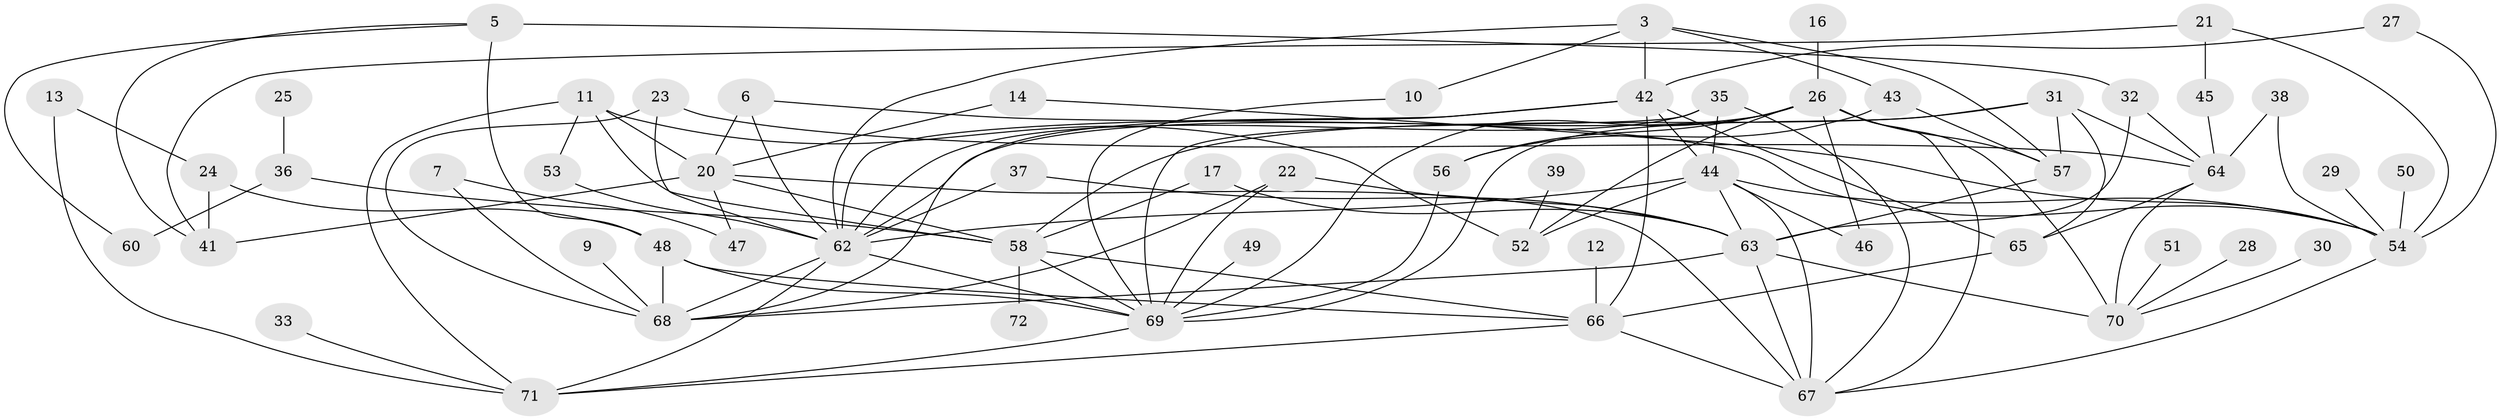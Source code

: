 // original degree distribution, {0: 0.0763888888888889, 1: 0.1597222222222222, 3: 0.16666666666666666, 4: 0.1597222222222222, 5: 0.08333333333333333, 6: 0.041666666666666664, 2: 0.2916666666666667, 7: 0.020833333333333332}
// Generated by graph-tools (version 1.1) at 2025/25/03/09/25 03:25:22]
// undirected, 60 vertices, 116 edges
graph export_dot {
graph [start="1"]
  node [color=gray90,style=filled];
  3;
  5;
  6;
  7;
  9;
  10;
  11;
  12;
  13;
  14;
  16;
  17;
  20;
  21;
  22;
  23;
  24;
  25;
  26;
  27;
  28;
  29;
  30;
  31;
  32;
  33;
  35;
  36;
  37;
  38;
  39;
  41;
  42;
  43;
  44;
  45;
  46;
  47;
  48;
  49;
  50;
  51;
  52;
  53;
  54;
  56;
  57;
  58;
  60;
  62;
  63;
  64;
  65;
  66;
  67;
  68;
  69;
  70;
  71;
  72;
  3 -- 10 [weight=1.0];
  3 -- 42 [weight=1.0];
  3 -- 43 [weight=1.0];
  3 -- 57 [weight=1.0];
  3 -- 62 [weight=1.0];
  5 -- 32 [weight=2.0];
  5 -- 41 [weight=1.0];
  5 -- 48 [weight=1.0];
  5 -- 60 [weight=1.0];
  6 -- 20 [weight=1.0];
  6 -- 54 [weight=1.0];
  6 -- 62 [weight=1.0];
  7 -- 47 [weight=1.0];
  7 -- 68 [weight=1.0];
  9 -- 68 [weight=1.0];
  10 -- 69 [weight=1.0];
  11 -- 20 [weight=1.0];
  11 -- 52 [weight=1.0];
  11 -- 53 [weight=1.0];
  11 -- 58 [weight=1.0];
  11 -- 71 [weight=1.0];
  12 -- 66 [weight=1.0];
  13 -- 24 [weight=1.0];
  13 -- 71 [weight=1.0];
  14 -- 20 [weight=1.0];
  14 -- 54 [weight=1.0];
  16 -- 26 [weight=1.0];
  17 -- 58 [weight=1.0];
  17 -- 63 [weight=1.0];
  20 -- 41 [weight=1.0];
  20 -- 47 [weight=1.0];
  20 -- 58 [weight=1.0];
  20 -- 67 [weight=1.0];
  21 -- 41 [weight=1.0];
  21 -- 45 [weight=1.0];
  21 -- 54 [weight=1.0];
  22 -- 63 [weight=1.0];
  22 -- 68 [weight=1.0];
  22 -- 69 [weight=1.0];
  23 -- 62 [weight=1.0];
  23 -- 64 [weight=1.0];
  23 -- 68 [weight=1.0];
  24 -- 41 [weight=2.0];
  24 -- 48 [weight=1.0];
  25 -- 36 [weight=1.0];
  26 -- 46 [weight=1.0];
  26 -- 52 [weight=1.0];
  26 -- 56 [weight=1.0];
  26 -- 57 [weight=1.0];
  26 -- 62 [weight=1.0];
  26 -- 67 [weight=1.0];
  26 -- 69 [weight=1.0];
  26 -- 70 [weight=2.0];
  27 -- 42 [weight=1.0];
  27 -- 54 [weight=1.0];
  28 -- 70 [weight=1.0];
  29 -- 54 [weight=1.0];
  30 -- 70 [weight=1.0];
  31 -- 57 [weight=1.0];
  31 -- 58 [weight=1.0];
  31 -- 64 [weight=1.0];
  31 -- 65 [weight=1.0];
  31 -- 69 [weight=1.0];
  32 -- 63 [weight=1.0];
  32 -- 64 [weight=1.0];
  33 -- 71 [weight=1.0];
  35 -- 44 [weight=1.0];
  35 -- 62 [weight=1.0];
  35 -- 67 [weight=1.0];
  35 -- 69 [weight=1.0];
  36 -- 58 [weight=1.0];
  36 -- 60 [weight=1.0];
  37 -- 62 [weight=1.0];
  37 -- 63 [weight=1.0];
  38 -- 54 [weight=1.0];
  38 -- 64 [weight=1.0];
  39 -- 52 [weight=1.0];
  42 -- 44 [weight=1.0];
  42 -- 62 [weight=1.0];
  42 -- 65 [weight=1.0];
  42 -- 66 [weight=1.0];
  42 -- 68 [weight=1.0];
  43 -- 56 [weight=1.0];
  43 -- 57 [weight=1.0];
  44 -- 46 [weight=2.0];
  44 -- 52 [weight=1.0];
  44 -- 54 [weight=1.0];
  44 -- 62 [weight=2.0];
  44 -- 63 [weight=1.0];
  44 -- 67 [weight=1.0];
  45 -- 64 [weight=1.0];
  48 -- 66 [weight=1.0];
  48 -- 68 [weight=2.0];
  48 -- 69 [weight=1.0];
  49 -- 69 [weight=1.0];
  50 -- 54 [weight=1.0];
  51 -- 70 [weight=1.0];
  53 -- 62 [weight=1.0];
  54 -- 67 [weight=1.0];
  56 -- 69 [weight=1.0];
  57 -- 63 [weight=1.0];
  58 -- 66 [weight=1.0];
  58 -- 69 [weight=1.0];
  58 -- 72 [weight=1.0];
  62 -- 68 [weight=1.0];
  62 -- 69 [weight=1.0];
  62 -- 71 [weight=1.0];
  63 -- 67 [weight=1.0];
  63 -- 68 [weight=1.0];
  63 -- 70 [weight=1.0];
  64 -- 65 [weight=1.0];
  64 -- 70 [weight=1.0];
  65 -- 66 [weight=1.0];
  66 -- 67 [weight=1.0];
  66 -- 71 [weight=1.0];
  69 -- 71 [weight=1.0];
}
